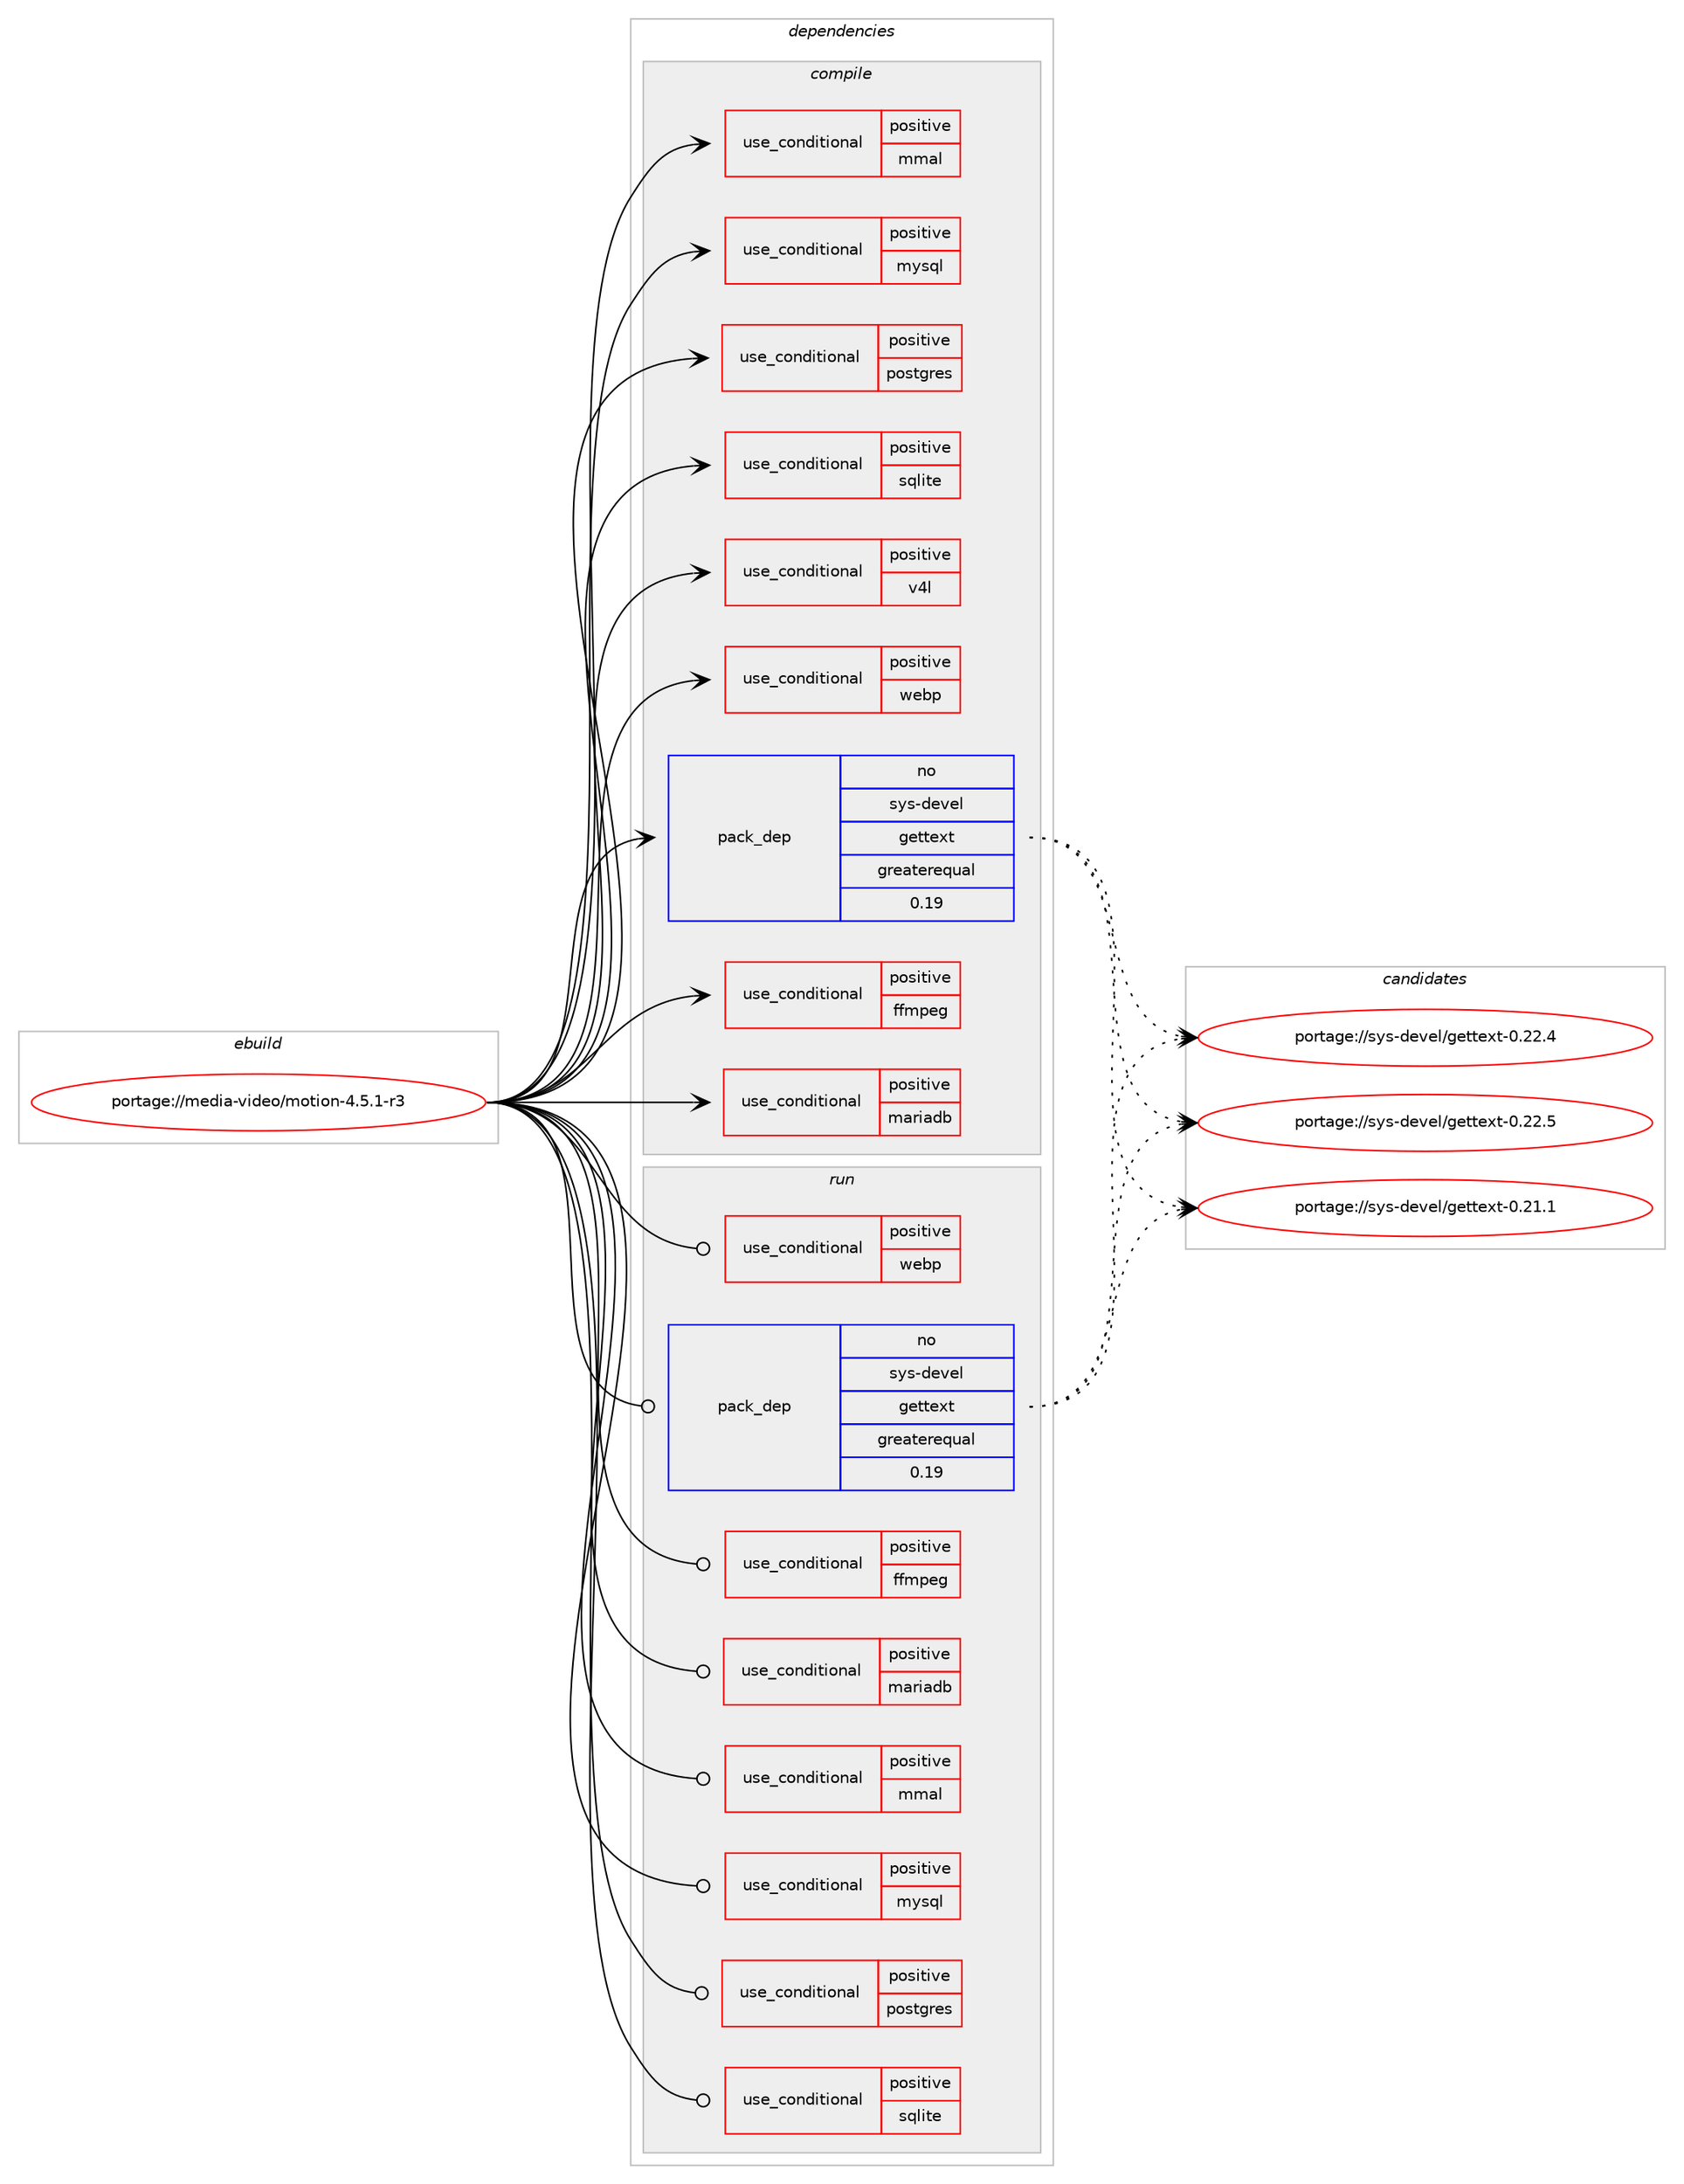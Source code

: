 digraph prolog {

# *************
# Graph options
# *************

newrank=true;
concentrate=true;
compound=true;
graph [rankdir=LR,fontname=Helvetica,fontsize=10,ranksep=1.5];#, ranksep=2.5, nodesep=0.2];
edge  [arrowhead=vee];
node  [fontname=Helvetica,fontsize=10];

# **********
# The ebuild
# **********

subgraph cluster_leftcol {
color=gray;
rank=same;
label=<<i>ebuild</i>>;
id [label="portage://media-video/motion-4.5.1-r3", color=red, width=4, href="../media-video/motion-4.5.1-r3.svg"];
}

# ****************
# The dependencies
# ****************

subgraph cluster_midcol {
color=gray;
label=<<i>dependencies</i>>;
subgraph cluster_compile {
fillcolor="#eeeeee";
style=filled;
label=<<i>compile</i>>;
subgraph cond82347 {
dependency170226 [label=<<TABLE BORDER="0" CELLBORDER="1" CELLSPACING="0" CELLPADDING="4"><TR><TD ROWSPAN="3" CELLPADDING="10">use_conditional</TD></TR><TR><TD>positive</TD></TR><TR><TD>ffmpeg</TD></TR></TABLE>>, shape=none, color=red];
# *** BEGIN UNKNOWN DEPENDENCY TYPE (TODO) ***
# dependency170226 -> package_dependency(portage://media-video/motion-4.5.1-r3,install,no,media-video,ffmpeg,none,[,,],[slot(0),equal],[])
# *** END UNKNOWN DEPENDENCY TYPE (TODO) ***

}
id:e -> dependency170226:w [weight=20,style="solid",arrowhead="vee"];
subgraph cond82348 {
dependency170227 [label=<<TABLE BORDER="0" CELLBORDER="1" CELLSPACING="0" CELLPADDING="4"><TR><TD ROWSPAN="3" CELLPADDING="10">use_conditional</TD></TR><TR><TD>positive</TD></TR><TR><TD>mariadb</TD></TR></TABLE>>, shape=none, color=red];
# *** BEGIN UNKNOWN DEPENDENCY TYPE (TODO) ***
# dependency170227 -> package_dependency(portage://media-video/motion-4.5.1-r3,install,no,dev-db,mariadb-connector-c,none,[,,],[],[])
# *** END UNKNOWN DEPENDENCY TYPE (TODO) ***

}
id:e -> dependency170227:w [weight=20,style="solid",arrowhead="vee"];
subgraph cond82349 {
dependency170228 [label=<<TABLE BORDER="0" CELLBORDER="1" CELLSPACING="0" CELLPADDING="4"><TR><TD ROWSPAN="3" CELLPADDING="10">use_conditional</TD></TR><TR><TD>positive</TD></TR><TR><TD>mmal</TD></TR></TABLE>>, shape=none, color=red];
# *** BEGIN UNKNOWN DEPENDENCY TYPE (TODO) ***
# dependency170228 -> package_dependency(portage://media-video/motion-4.5.1-r3,install,no,media-libs,raspberrypi-userland,none,[,,],[],[])
# *** END UNKNOWN DEPENDENCY TYPE (TODO) ***

}
id:e -> dependency170228:w [weight=20,style="solid",arrowhead="vee"];
subgraph cond82350 {
dependency170229 [label=<<TABLE BORDER="0" CELLBORDER="1" CELLSPACING="0" CELLPADDING="4"><TR><TD ROWSPAN="3" CELLPADDING="10">use_conditional</TD></TR><TR><TD>positive</TD></TR><TR><TD>mysql</TD></TR></TABLE>>, shape=none, color=red];
# *** BEGIN UNKNOWN DEPENDENCY TYPE (TODO) ***
# dependency170229 -> package_dependency(portage://media-video/motion-4.5.1-r3,install,no,dev-db,mysql-connector-c,none,[,,],[],[])
# *** END UNKNOWN DEPENDENCY TYPE (TODO) ***

}
id:e -> dependency170229:w [weight=20,style="solid",arrowhead="vee"];
subgraph cond82351 {
dependency170230 [label=<<TABLE BORDER="0" CELLBORDER="1" CELLSPACING="0" CELLPADDING="4"><TR><TD ROWSPAN="3" CELLPADDING="10">use_conditional</TD></TR><TR><TD>positive</TD></TR><TR><TD>postgres</TD></TR></TABLE>>, shape=none, color=red];
# *** BEGIN UNKNOWN DEPENDENCY TYPE (TODO) ***
# dependency170230 -> package_dependency(portage://media-video/motion-4.5.1-r3,install,no,dev-db,postgresql,none,[,,],any_same_slot,[])
# *** END UNKNOWN DEPENDENCY TYPE (TODO) ***

}
id:e -> dependency170230:w [weight=20,style="solid",arrowhead="vee"];
subgraph cond82352 {
dependency170231 [label=<<TABLE BORDER="0" CELLBORDER="1" CELLSPACING="0" CELLPADDING="4"><TR><TD ROWSPAN="3" CELLPADDING="10">use_conditional</TD></TR><TR><TD>positive</TD></TR><TR><TD>sqlite</TD></TR></TABLE>>, shape=none, color=red];
# *** BEGIN UNKNOWN DEPENDENCY TYPE (TODO) ***
# dependency170231 -> package_dependency(portage://media-video/motion-4.5.1-r3,install,no,dev-db,sqlite,none,[,,],[slot(3)],[])
# *** END UNKNOWN DEPENDENCY TYPE (TODO) ***

}
id:e -> dependency170231:w [weight=20,style="solid",arrowhead="vee"];
subgraph cond82353 {
dependency170232 [label=<<TABLE BORDER="0" CELLBORDER="1" CELLSPACING="0" CELLPADDING="4"><TR><TD ROWSPAN="3" CELLPADDING="10">use_conditional</TD></TR><TR><TD>positive</TD></TR><TR><TD>v4l</TD></TR></TABLE>>, shape=none, color=red];
# *** BEGIN UNKNOWN DEPENDENCY TYPE (TODO) ***
# dependency170232 -> package_dependency(portage://media-video/motion-4.5.1-r3,install,no,media-libs,libv4l,none,[,,],[],[])
# *** END UNKNOWN DEPENDENCY TYPE (TODO) ***

# *** BEGIN UNKNOWN DEPENDENCY TYPE (TODO) ***
# dependency170232 -> package_dependency(portage://media-video/motion-4.5.1-r3,install,no,virtual,os-headers,none,[,,],[],[])
# *** END UNKNOWN DEPENDENCY TYPE (TODO) ***

}
id:e -> dependency170232:w [weight=20,style="solid",arrowhead="vee"];
subgraph cond82354 {
dependency170233 [label=<<TABLE BORDER="0" CELLBORDER="1" CELLSPACING="0" CELLPADDING="4"><TR><TD ROWSPAN="3" CELLPADDING="10">use_conditional</TD></TR><TR><TD>positive</TD></TR><TR><TD>webp</TD></TR></TABLE>>, shape=none, color=red];
# *** BEGIN UNKNOWN DEPENDENCY TYPE (TODO) ***
# dependency170233 -> package_dependency(portage://media-video/motion-4.5.1-r3,install,no,media-libs,libwebp,none,[,,],any_same_slot,[])
# *** END UNKNOWN DEPENDENCY TYPE (TODO) ***

}
id:e -> dependency170233:w [weight=20,style="solid",arrowhead="vee"];
# *** BEGIN UNKNOWN DEPENDENCY TYPE (TODO) ***
# id -> package_dependency(portage://media-video/motion-4.5.1-r3,install,no,acct-group,motion,none,[,,],[],[])
# *** END UNKNOWN DEPENDENCY TYPE (TODO) ***

# *** BEGIN UNKNOWN DEPENDENCY TYPE (TODO) ***
# id -> package_dependency(portage://media-video/motion-4.5.1-r3,install,no,acct-user,motion,none,[,,],[],[])
# *** END UNKNOWN DEPENDENCY TYPE (TODO) ***

# *** BEGIN UNKNOWN DEPENDENCY TYPE (TODO) ***
# id -> package_dependency(portage://media-video/motion-4.5.1-r3,install,no,media-libs,libjpeg-turbo,none,[,,],any_same_slot,[])
# *** END UNKNOWN DEPENDENCY TYPE (TODO) ***

# *** BEGIN UNKNOWN DEPENDENCY TYPE (TODO) ***
# id -> package_dependency(portage://media-video/motion-4.5.1-r3,install,no,net-libs,libmicrohttpd,none,[,,],any_same_slot,[])
# *** END UNKNOWN DEPENDENCY TYPE (TODO) ***

subgraph pack85415 {
dependency170234 [label=<<TABLE BORDER="0" CELLBORDER="1" CELLSPACING="0" CELLPADDING="4" WIDTH="220"><TR><TD ROWSPAN="6" CELLPADDING="30">pack_dep</TD></TR><TR><TD WIDTH="110">no</TD></TR><TR><TD>sys-devel</TD></TR><TR><TD>gettext</TD></TR><TR><TD>greaterequal</TD></TR><TR><TD>0.19</TD></TR></TABLE>>, shape=none, color=blue];
}
id:e -> dependency170234:w [weight=20,style="solid",arrowhead="vee"];
}
subgraph cluster_compileandrun {
fillcolor="#eeeeee";
style=filled;
label=<<i>compile and run</i>>;
}
subgraph cluster_run {
fillcolor="#eeeeee";
style=filled;
label=<<i>run</i>>;
subgraph cond82355 {
dependency170235 [label=<<TABLE BORDER="0" CELLBORDER="1" CELLSPACING="0" CELLPADDING="4"><TR><TD ROWSPAN="3" CELLPADDING="10">use_conditional</TD></TR><TR><TD>positive</TD></TR><TR><TD>ffmpeg</TD></TR></TABLE>>, shape=none, color=red];
# *** BEGIN UNKNOWN DEPENDENCY TYPE (TODO) ***
# dependency170235 -> package_dependency(portage://media-video/motion-4.5.1-r3,run,no,media-video,ffmpeg,none,[,,],[slot(0),equal],[])
# *** END UNKNOWN DEPENDENCY TYPE (TODO) ***

}
id:e -> dependency170235:w [weight=20,style="solid",arrowhead="odot"];
subgraph cond82356 {
dependency170236 [label=<<TABLE BORDER="0" CELLBORDER="1" CELLSPACING="0" CELLPADDING="4"><TR><TD ROWSPAN="3" CELLPADDING="10">use_conditional</TD></TR><TR><TD>positive</TD></TR><TR><TD>mariadb</TD></TR></TABLE>>, shape=none, color=red];
# *** BEGIN UNKNOWN DEPENDENCY TYPE (TODO) ***
# dependency170236 -> package_dependency(portage://media-video/motion-4.5.1-r3,run,no,dev-db,mariadb-connector-c,none,[,,],[],[])
# *** END UNKNOWN DEPENDENCY TYPE (TODO) ***

}
id:e -> dependency170236:w [weight=20,style="solid",arrowhead="odot"];
subgraph cond82357 {
dependency170237 [label=<<TABLE BORDER="0" CELLBORDER="1" CELLSPACING="0" CELLPADDING="4"><TR><TD ROWSPAN="3" CELLPADDING="10">use_conditional</TD></TR><TR><TD>positive</TD></TR><TR><TD>mmal</TD></TR></TABLE>>, shape=none, color=red];
# *** BEGIN UNKNOWN DEPENDENCY TYPE (TODO) ***
# dependency170237 -> package_dependency(portage://media-video/motion-4.5.1-r3,run,no,media-libs,raspberrypi-userland,none,[,,],[],[])
# *** END UNKNOWN DEPENDENCY TYPE (TODO) ***

}
id:e -> dependency170237:w [weight=20,style="solid",arrowhead="odot"];
subgraph cond82358 {
dependency170238 [label=<<TABLE BORDER="0" CELLBORDER="1" CELLSPACING="0" CELLPADDING="4"><TR><TD ROWSPAN="3" CELLPADDING="10">use_conditional</TD></TR><TR><TD>positive</TD></TR><TR><TD>mysql</TD></TR></TABLE>>, shape=none, color=red];
# *** BEGIN UNKNOWN DEPENDENCY TYPE (TODO) ***
# dependency170238 -> package_dependency(portage://media-video/motion-4.5.1-r3,run,no,dev-db,mysql-connector-c,none,[,,],[],[])
# *** END UNKNOWN DEPENDENCY TYPE (TODO) ***

}
id:e -> dependency170238:w [weight=20,style="solid",arrowhead="odot"];
subgraph cond82359 {
dependency170239 [label=<<TABLE BORDER="0" CELLBORDER="1" CELLSPACING="0" CELLPADDING="4"><TR><TD ROWSPAN="3" CELLPADDING="10">use_conditional</TD></TR><TR><TD>positive</TD></TR><TR><TD>postgres</TD></TR></TABLE>>, shape=none, color=red];
# *** BEGIN UNKNOWN DEPENDENCY TYPE (TODO) ***
# dependency170239 -> package_dependency(portage://media-video/motion-4.5.1-r3,run,no,dev-db,postgresql,none,[,,],any_same_slot,[])
# *** END UNKNOWN DEPENDENCY TYPE (TODO) ***

}
id:e -> dependency170239:w [weight=20,style="solid",arrowhead="odot"];
subgraph cond82360 {
dependency170240 [label=<<TABLE BORDER="0" CELLBORDER="1" CELLSPACING="0" CELLPADDING="4"><TR><TD ROWSPAN="3" CELLPADDING="10">use_conditional</TD></TR><TR><TD>positive</TD></TR><TR><TD>sqlite</TD></TR></TABLE>>, shape=none, color=red];
# *** BEGIN UNKNOWN DEPENDENCY TYPE (TODO) ***
# dependency170240 -> package_dependency(portage://media-video/motion-4.5.1-r3,run,no,dev-db,sqlite,none,[,,],[slot(3)],[])
# *** END UNKNOWN DEPENDENCY TYPE (TODO) ***

}
id:e -> dependency170240:w [weight=20,style="solid",arrowhead="odot"];
subgraph cond82361 {
dependency170241 [label=<<TABLE BORDER="0" CELLBORDER="1" CELLSPACING="0" CELLPADDING="4"><TR><TD ROWSPAN="3" CELLPADDING="10">use_conditional</TD></TR><TR><TD>positive</TD></TR><TR><TD>webp</TD></TR></TABLE>>, shape=none, color=red];
# *** BEGIN UNKNOWN DEPENDENCY TYPE (TODO) ***
# dependency170241 -> package_dependency(portage://media-video/motion-4.5.1-r3,run,no,media-libs,libwebp,none,[,,],any_same_slot,[])
# *** END UNKNOWN DEPENDENCY TYPE (TODO) ***

}
id:e -> dependency170241:w [weight=20,style="solid",arrowhead="odot"];
# *** BEGIN UNKNOWN DEPENDENCY TYPE (TODO) ***
# id -> package_dependency(portage://media-video/motion-4.5.1-r3,run,no,acct-group,motion,none,[,,],[],[])
# *** END UNKNOWN DEPENDENCY TYPE (TODO) ***

# *** BEGIN UNKNOWN DEPENDENCY TYPE (TODO) ***
# id -> package_dependency(portage://media-video/motion-4.5.1-r3,run,no,acct-user,motion,none,[,,],[],[])
# *** END UNKNOWN DEPENDENCY TYPE (TODO) ***

# *** BEGIN UNKNOWN DEPENDENCY TYPE (TODO) ***
# id -> package_dependency(portage://media-video/motion-4.5.1-r3,run,no,media-libs,libjpeg-turbo,none,[,,],any_same_slot,[])
# *** END UNKNOWN DEPENDENCY TYPE (TODO) ***

# *** BEGIN UNKNOWN DEPENDENCY TYPE (TODO) ***
# id -> package_dependency(portage://media-video/motion-4.5.1-r3,run,no,net-libs,libmicrohttpd,none,[,,],any_same_slot,[])
# *** END UNKNOWN DEPENDENCY TYPE (TODO) ***

subgraph pack85416 {
dependency170242 [label=<<TABLE BORDER="0" CELLBORDER="1" CELLSPACING="0" CELLPADDING="4" WIDTH="220"><TR><TD ROWSPAN="6" CELLPADDING="30">pack_dep</TD></TR><TR><TD WIDTH="110">no</TD></TR><TR><TD>sys-devel</TD></TR><TR><TD>gettext</TD></TR><TR><TD>greaterequal</TD></TR><TR><TD>0.19</TD></TR></TABLE>>, shape=none, color=blue];
}
id:e -> dependency170242:w [weight=20,style="solid",arrowhead="odot"];
}
}

# **************
# The candidates
# **************

subgraph cluster_choices {
rank=same;
color=gray;
label=<<i>candidates</i>>;

subgraph choice85415 {
color=black;
nodesep=1;
choice115121115451001011181011084710310111611610112011645484650494649 [label="portage://sys-devel/gettext-0.21.1", color=red, width=4,href="../sys-devel/gettext-0.21.1.svg"];
choice115121115451001011181011084710310111611610112011645484650504652 [label="portage://sys-devel/gettext-0.22.4", color=red, width=4,href="../sys-devel/gettext-0.22.4.svg"];
choice115121115451001011181011084710310111611610112011645484650504653 [label="portage://sys-devel/gettext-0.22.5", color=red, width=4,href="../sys-devel/gettext-0.22.5.svg"];
dependency170234:e -> choice115121115451001011181011084710310111611610112011645484650494649:w [style=dotted,weight="100"];
dependency170234:e -> choice115121115451001011181011084710310111611610112011645484650504652:w [style=dotted,weight="100"];
dependency170234:e -> choice115121115451001011181011084710310111611610112011645484650504653:w [style=dotted,weight="100"];
}
subgraph choice85416 {
color=black;
nodesep=1;
choice115121115451001011181011084710310111611610112011645484650494649 [label="portage://sys-devel/gettext-0.21.1", color=red, width=4,href="../sys-devel/gettext-0.21.1.svg"];
choice115121115451001011181011084710310111611610112011645484650504652 [label="portage://sys-devel/gettext-0.22.4", color=red, width=4,href="../sys-devel/gettext-0.22.4.svg"];
choice115121115451001011181011084710310111611610112011645484650504653 [label="portage://sys-devel/gettext-0.22.5", color=red, width=4,href="../sys-devel/gettext-0.22.5.svg"];
dependency170242:e -> choice115121115451001011181011084710310111611610112011645484650494649:w [style=dotted,weight="100"];
dependency170242:e -> choice115121115451001011181011084710310111611610112011645484650504652:w [style=dotted,weight="100"];
dependency170242:e -> choice115121115451001011181011084710310111611610112011645484650504653:w [style=dotted,weight="100"];
}
}

}
